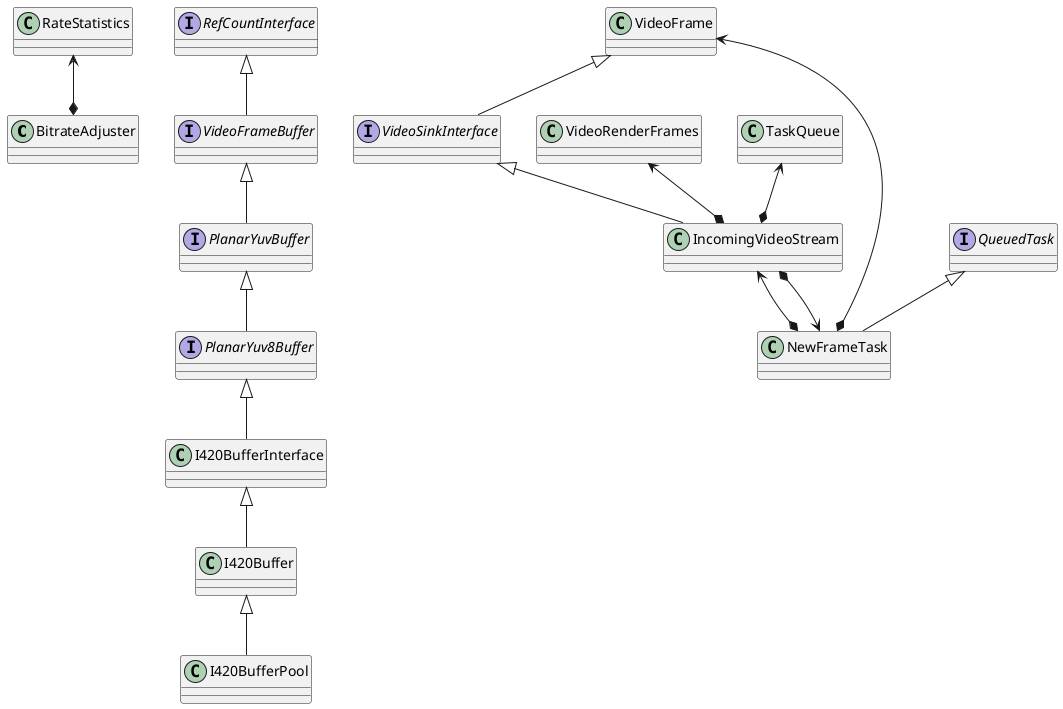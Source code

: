 @startuml common_video

class BitrateAdjuster
class RateStatistics

RateStatistics <--* BitrateAdjuster

class I420BufferPool
class I420Buffer
class I420BufferInterface
interface PlanarYuv8Buffer
interface PlanarYuvBuffer
interface VideoFrameBuffer
interface RefCountInterface

RefCountInterface <|-- VideoFrameBuffer
VideoFrameBuffer <|-- PlanarYuvBuffer
PlanarYuvBuffer <|-- PlanarYuv8Buffer
PlanarYuv8Buffer <|-- I420BufferInterface
I420BufferInterface <|-- I420Buffer
I420Buffer <|-- I420BufferPool

class VideoFrame
interface VideoSinkInterface
class IncomingVideoStream
class NewFrameTask
class VideoRenderFrames
class TaskQueue
interface QueuedTask

VideoFrame <|-- VideoSinkInterface
VideoSinkInterface <|-- IncomingVideoStream
QueuedTask <|-- NewFrameTask
IncomingVideoStream <--* NewFrameTask
VideoFrame <--* NewFrameTask
NewFrameTask <--* IncomingVideoStream
VideoRenderFrames <--* IncomingVideoStream
TaskQueue <--* IncomingVideoStream

@enduml